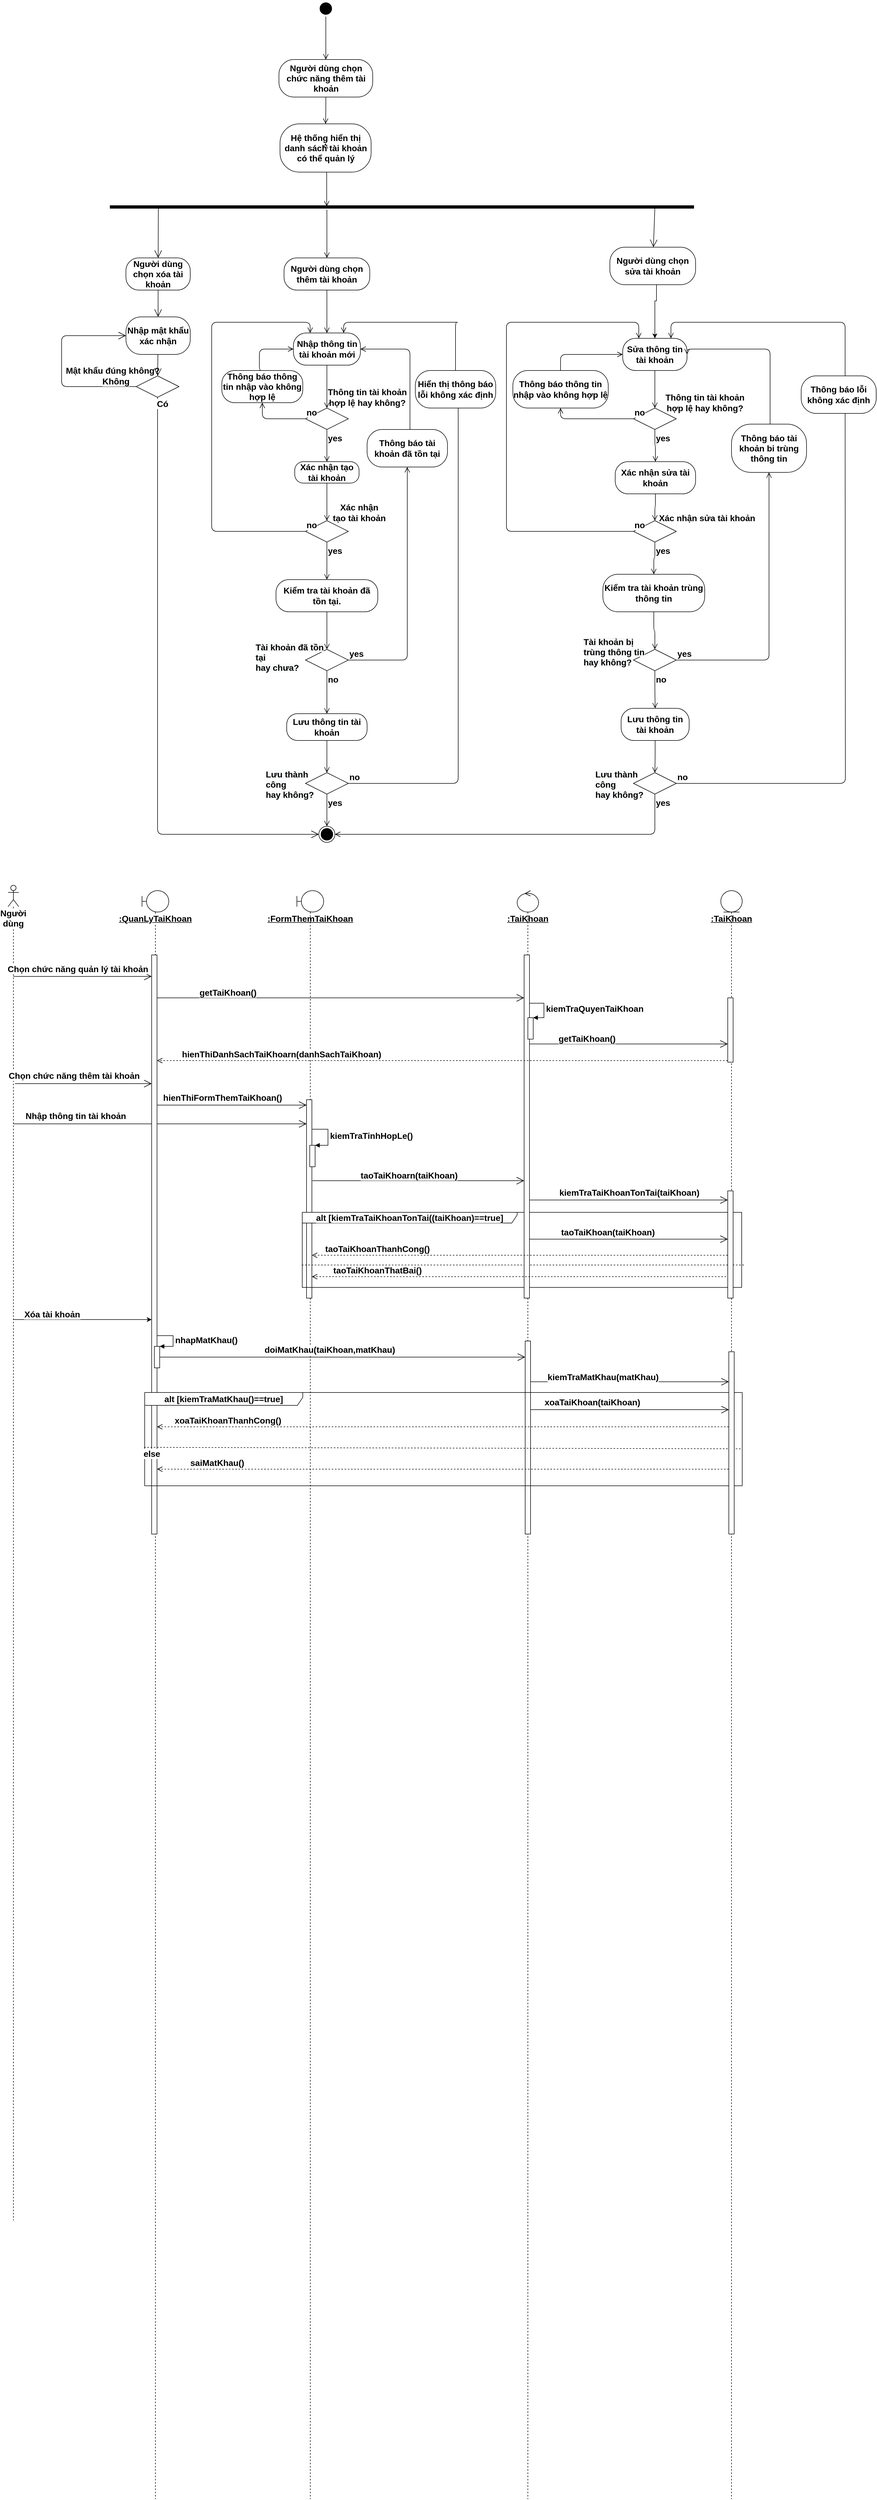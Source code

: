 <mxfile version="13.9.9" type="device"><diagram id="-hHKwc8TE8wEk4itMou8" name="Page-1"><mxGraphModel dx="1939" dy="1836" grid="1" gridSize="10" guides="1" tooltips="1" connect="1" arrows="1" fold="1" page="1" pageScale="1" pageWidth="850" pageHeight="1100" math="0" shadow="0"><root><mxCell id="0"/><mxCell id="1" parent="0"/><mxCell id="u_T7zBw5QUFRuD9IZm7b-1" value="" style="ellipse;html=1;shape=startState;fillColor=#000000;fontStyle=1;fontSize=16;" parent="1" vertex="1"><mxGeometry x="388" y="-300" width="30" height="30" as="geometry"/></mxCell><mxCell id="u_T7zBw5QUFRuD9IZm7b-2" value="" style="edgeStyle=orthogonalEdgeStyle;html=1;verticalAlign=bottom;endArrow=open;endSize=8;fontStyle=1;fontSize=16;" parent="1" source="u_T7zBw5QUFRuD9IZm7b-1" target="5rHqjwmyy4KX3sY3IAd5-3" edge="1"><mxGeometry relative="1" as="geometry"><mxPoint x="410" y="-30" as="targetPoint"/></mxGeometry></mxCell><mxCell id="u_T7zBw5QUFRuD9IZm7b-3" value="Người dùng chọn thêm tài khoản" style="rounded=1;whiteSpace=wrap;html=1;arcSize=40;fontColor=#000000;fillColor=#FFFFFF;fontStyle=1;fontSize=16;" parent="1" vertex="1"><mxGeometry x="325" y="180" width="160" height="60" as="geometry"/></mxCell><mxCell id="u_T7zBw5QUFRuD9IZm7b-4" value="" style="edgeStyle=orthogonalEdgeStyle;html=1;verticalAlign=bottom;endArrow=open;endSize=8;fontStyle=1;fontSize=16;" parent="1" source="u_T7zBw5QUFRuD9IZm7b-3" target="u_T7zBw5QUFRuD9IZm7b-7" edge="1"><mxGeometry relative="1" as="geometry"><mxPoint x="405" y="210" as="targetPoint"/></mxGeometry></mxCell><mxCell id="u_T7zBw5QUFRuD9IZm7b-7" value="Nhập thông tin tài khoản mới" style="rounded=1;whiteSpace=wrap;html=1;arcSize=40;fontColor=#000000;fillColor=#FFFFFF;fontStyle=1;fontSize=16;" parent="1" vertex="1"><mxGeometry x="342.5" y="320" width="125" height="60" as="geometry"/></mxCell><mxCell id="u_T7zBw5QUFRuD9IZm7b-8" value="" style="edgeStyle=orthogonalEdgeStyle;html=1;verticalAlign=bottom;endArrow=open;endSize=8;entryX=0.5;entryY=0;entryDx=0;entryDy=0;fontStyle=1;fontSize=16;" parent="1" source="u_T7zBw5QUFRuD9IZm7b-7" target="u_T7zBw5QUFRuD9IZm7b-9" edge="1"><mxGeometry relative="1" as="geometry"><mxPoint x="405" y="440" as="targetPoint"/></mxGeometry></mxCell><mxCell id="u_T7zBw5QUFRuD9IZm7b-9" value="" style="rhombus;whiteSpace=wrap;html=1;fillColor=#FFFFFF;fontStyle=1;fontSize=16;" parent="1" vertex="1"><mxGeometry x="365" y="460" width="80" height="40" as="geometry"/></mxCell><mxCell id="u_T7zBw5QUFRuD9IZm7b-10" value="no" style="edgeStyle=orthogonalEdgeStyle;html=1;align=left;verticalAlign=bottom;endArrow=open;endSize=8;entryX=0.5;entryY=1;entryDx=0;entryDy=0;fontStyle=1;fontSize=16;" parent="1" source="u_T7zBw5QUFRuD9IZm7b-9" target="u_T7zBw5QUFRuD9IZm7b-13" edge="1"><mxGeometry x="-1" relative="1" as="geometry"><mxPoint x="200" y="460" as="targetPoint"/><mxPoint x="340" y="480" as="sourcePoint"/></mxGeometry></mxCell><mxCell id="u_T7zBw5QUFRuD9IZm7b-11" value="yes" style="edgeStyle=orthogonalEdgeStyle;html=1;align=left;verticalAlign=top;endArrow=open;endSize=8;fontStyle=1;fontSize=16;" parent="1" source="u_T7zBw5QUFRuD9IZm7b-9" target="u_T7zBw5QUFRuD9IZm7b-35" edge="1"><mxGeometry x="-1" relative="1" as="geometry"><mxPoint x="405" y="580" as="targetPoint"/></mxGeometry></mxCell><mxCell id="u_T7zBw5QUFRuD9IZm7b-13" value="Thông báo thông tin nhập vào không hợp lệ" style="rounded=1;whiteSpace=wrap;html=1;arcSize=40;fontColor=#000000;fillColor=#FFFFFF;fontStyle=1;fontSize=16;" parent="1" vertex="1"><mxGeometry x="209" y="390" width="151" height="60" as="geometry"/></mxCell><mxCell id="u_T7zBw5QUFRuD9IZm7b-14" value="" style="edgeStyle=orthogonalEdgeStyle;html=1;verticalAlign=bottom;endArrow=open;endSize=8;entryX=0;entryY=0.5;entryDx=0;entryDy=0;exitX=0.5;exitY=0;exitDx=0;exitDy=0;fontStyle=1;fontSize=16;" parent="1" source="u_T7zBw5QUFRuD9IZm7b-13" target="u_T7zBw5QUFRuD9IZm7b-7" edge="1"><mxGeometry relative="1" as="geometry"><mxPoint x="180" y="430" as="targetPoint"/><Array as="points"><mxPoint x="279" y="350"/></Array></mxGeometry></mxCell><mxCell id="u_T7zBw5QUFRuD9IZm7b-18" value="Kiểm tra tài khoản đã tồn tại." style="rounded=1;whiteSpace=wrap;html=1;arcSize=40;fontColor=#000000;fillColor=#FFFFFF;fontStyle=1;fontSize=16;" parent="1" vertex="1"><mxGeometry x="310" y="780" width="190" height="60" as="geometry"/></mxCell><mxCell id="u_T7zBw5QUFRuD9IZm7b-19" value="" style="edgeStyle=orthogonalEdgeStyle;html=1;verticalAlign=bottom;endArrow=open;endSize=8;fontStyle=1;fontSize=16;" parent="1" source="u_T7zBw5QUFRuD9IZm7b-18" target="u_T7zBw5QUFRuD9IZm7b-20" edge="1"><mxGeometry relative="1" as="geometry"><mxPoint x="405" y="930" as="targetPoint"/></mxGeometry></mxCell><mxCell id="u_T7zBw5QUFRuD9IZm7b-20" value="" style="rhombus;whiteSpace=wrap;html=1;fillColor=#FFFFFF;fontStyle=1;fontSize=16;" parent="1" vertex="1"><mxGeometry x="365" y="910" width="80" height="40" as="geometry"/></mxCell><mxCell id="u_T7zBw5QUFRuD9IZm7b-21" value="yes" style="edgeStyle=orthogonalEdgeStyle;html=1;align=left;verticalAlign=bottom;endArrow=open;endSize=8;fontStyle=1;fontSize=16;" parent="1" source="u_T7zBw5QUFRuD9IZm7b-20" target="u_T7zBw5QUFRuD9IZm7b-24" edge="1"><mxGeometry x="-1" relative="1" as="geometry"><mxPoint x="640" y="480" as="targetPoint"/></mxGeometry></mxCell><mxCell id="u_T7zBw5QUFRuD9IZm7b-22" value="no" style="edgeStyle=orthogonalEdgeStyle;html=1;align=left;verticalAlign=top;endArrow=open;endSize=8;fontStyle=1;fontSize=16;" parent="1" source="u_T7zBw5QUFRuD9IZm7b-20" target="u_T7zBw5QUFRuD9IZm7b-26" edge="1"><mxGeometry x="-1" relative="1" as="geometry"><mxPoint x="405" y="1070" as="targetPoint"/></mxGeometry></mxCell><mxCell id="u_T7zBw5QUFRuD9IZm7b-24" value="Thông báo tài khoản đã tồn tại" style="rounded=1;whiteSpace=wrap;html=1;arcSize=40;fontColor=#000000;fillColor=#FFFFFF;fontStyle=1;fontSize=16;" parent="1" vertex="1"><mxGeometry x="480" y="500" width="150" height="70" as="geometry"/></mxCell><mxCell id="u_T7zBw5QUFRuD9IZm7b-25" value="" style="edgeStyle=orthogonalEdgeStyle;html=1;verticalAlign=bottom;endArrow=open;endSize=8;entryX=1;entryY=0.5;entryDx=0;entryDy=0;fontStyle=1;fontSize=16;" parent="1" source="u_T7zBw5QUFRuD9IZm7b-24" target="u_T7zBw5QUFRuD9IZm7b-7" edge="1"><mxGeometry relative="1" as="geometry"><mxPoint x="660" y="470" as="targetPoint"/><Array as="points"><mxPoint x="560" y="350"/></Array></mxGeometry></mxCell><mxCell id="u_T7zBw5QUFRuD9IZm7b-26" value="Lưu thông tin tài khoản" style="rounded=1;whiteSpace=wrap;html=1;arcSize=40;fontColor=#000000;fillColor=#FFFFFF;fontStyle=1;fontSize=16;" parent="1" vertex="1"><mxGeometry x="330" y="1030" width="150" height="50" as="geometry"/></mxCell><mxCell id="u_T7zBw5QUFRuD9IZm7b-27" value="" style="edgeStyle=orthogonalEdgeStyle;html=1;verticalAlign=bottom;endArrow=open;endSize=8;entryX=0.5;entryY=0;entryDx=0;entryDy=0;fontStyle=1;fontSize=16;" parent="1" source="u_T7zBw5QUFRuD9IZm7b-26" target="u_T7zBw5QUFRuD9IZm7b-28" edge="1"><mxGeometry relative="1" as="geometry"><mxPoint x="405" y="1120" as="targetPoint"/></mxGeometry></mxCell><mxCell id="u_T7zBw5QUFRuD9IZm7b-28" value="" style="rhombus;whiteSpace=wrap;html=1;fillColor=#FFFFFF;fontStyle=1;fontSize=16;" parent="1" vertex="1"><mxGeometry x="365" y="1140" width="80" height="40" as="geometry"/></mxCell><mxCell id="u_T7zBw5QUFRuD9IZm7b-29" value="no" style="edgeStyle=orthogonalEdgeStyle;html=1;align=left;verticalAlign=bottom;endArrow=open;endSize=8;entryX=0.5;entryY=1;entryDx=0;entryDy=0;fontStyle=1;fontSize=16;" parent="1" source="u_T7zBw5QUFRuD9IZm7b-28" target="u_T7zBw5QUFRuD9IZm7b-32" edge="1"><mxGeometry x="-1" relative="1" as="geometry"><mxPoint x="720" y="460" as="targetPoint"/><Array as="points"><mxPoint x="650" y="1160"/><mxPoint x="650" y="440"/></Array></mxGeometry></mxCell><mxCell id="u_T7zBw5QUFRuD9IZm7b-30" value="yes" style="edgeStyle=orthogonalEdgeStyle;html=1;align=left;verticalAlign=top;endArrow=open;endSize=8;fontStyle=1;fontSize=16;" parent="1" source="u_T7zBw5QUFRuD9IZm7b-28" target="u_T7zBw5QUFRuD9IZm7b-34" edge="1"><mxGeometry x="-1" relative="1" as="geometry"><mxPoint x="405" y="1250" as="targetPoint"/></mxGeometry></mxCell><mxCell id="u_T7zBw5QUFRuD9IZm7b-32" value="Hiển thị thông báo lỗi không xác định" style="rounded=1;whiteSpace=wrap;html=1;arcSize=40;fontColor=#000000;fillColor=#FFFFFF;fontStyle=1;fontSize=16;" parent="1" vertex="1"><mxGeometry x="570" y="390" width="150" height="70" as="geometry"/></mxCell><mxCell id="u_T7zBw5QUFRuD9IZm7b-33" value="" style="edgeStyle=orthogonalEdgeStyle;html=1;verticalAlign=bottom;endArrow=open;endSize=8;entryX=0.75;entryY=0;entryDx=0;entryDy=0;exitX=0.5;exitY=0;exitDx=0;exitDy=0;fontStyle=1;fontSize=16;" parent="1" source="u_T7zBw5QUFRuD9IZm7b-32" target="u_T7zBw5QUFRuD9IZm7b-7" edge="1"><mxGeometry relative="1" as="geometry"><mxPoint x="740" y="190" as="targetPoint"/><Array as="points"><mxPoint x="650" y="300"/><mxPoint x="435" y="300"/></Array></mxGeometry></mxCell><mxCell id="u_T7zBw5QUFRuD9IZm7b-34" value="" style="ellipse;html=1;shape=endState;fillColor=#000000;fontStyle=1;fontSize=16;" parent="1" vertex="1"><mxGeometry x="390" y="1240" width="30" height="30" as="geometry"/></mxCell><mxCell id="u_T7zBw5QUFRuD9IZm7b-35" value="Xác nhận tạo tài khoản" style="rounded=1;whiteSpace=wrap;html=1;arcSize=40;fontColor=#000000;fillColor=#FFFFFF;fontStyle=1;fontSize=16;" parent="1" vertex="1"><mxGeometry x="345" y="560" width="120" height="40" as="geometry"/></mxCell><mxCell id="u_T7zBw5QUFRuD9IZm7b-36" value="" style="edgeStyle=orthogonalEdgeStyle;html=1;verticalAlign=bottom;endArrow=open;endSize=8;entryX=0.5;entryY=0;entryDx=0;entryDy=0;fontStyle=1;fontSize=16;" parent="1" source="u_T7zBw5QUFRuD9IZm7b-35" target="u_T7zBw5QUFRuD9IZm7b-37" edge="1"><mxGeometry relative="1" as="geometry"><mxPoint x="405" y="640" as="targetPoint"/></mxGeometry></mxCell><mxCell id="u_T7zBw5QUFRuD9IZm7b-37" value="" style="rhombus;whiteSpace=wrap;html=1;fillColor=#FFFFFF;fontStyle=1;fontSize=16;" parent="1" vertex="1"><mxGeometry x="365" y="670" width="80" height="40" as="geometry"/></mxCell><mxCell id="u_T7zBw5QUFRuD9IZm7b-38" value="no" style="edgeStyle=orthogonalEdgeStyle;html=1;align=left;verticalAlign=bottom;endArrow=open;endSize=8;entryX=0.25;entryY=0;entryDx=0;entryDy=0;fontStyle=1;fontSize=16;" parent="1" source="u_T7zBw5QUFRuD9IZm7b-37" target="u_T7zBw5QUFRuD9IZm7b-7" edge="1"><mxGeometry x="-1" relative="1" as="geometry"><mxPoint x="130" y="300" as="targetPoint"/><Array as="points"><mxPoint x="190" y="690"/><mxPoint x="190" y="300"/><mxPoint x="374" y="300"/></Array></mxGeometry></mxCell><mxCell id="u_T7zBw5QUFRuD9IZm7b-39" value="yes" style="edgeStyle=orthogonalEdgeStyle;html=1;align=left;verticalAlign=top;endArrow=open;endSize=8;entryX=0.5;entryY=0;entryDx=0;entryDy=0;fontStyle=1;fontSize=16;" parent="1" source="u_T7zBw5QUFRuD9IZm7b-37" target="u_T7zBw5QUFRuD9IZm7b-18" edge="1"><mxGeometry x="-1" relative="1" as="geometry"><mxPoint x="385" y="770" as="targetPoint"/></mxGeometry></mxCell><mxCell id="bdNDSrImDq5o_G4RIrDo-1" value="Người dùng" style="shape=umlLifeline;participant=umlActor;perimeter=lifelinePerimeter;whiteSpace=wrap;html=1;container=1;collapsible=0;recursiveResize=0;verticalAlign=top;spacingTop=36;outlineConnect=0;labelBackgroundColor=#ffffff;size=40;fontStyle=1;fontSize=16;" parent="1" vertex="1"><mxGeometry x="-190" y="1350" width="20" height="2490" as="geometry"/></mxCell><mxCell id="bdNDSrImDq5o_G4RIrDo-2" value="&lt;span style=&quot;font-size: 16px;&quot;&gt;:FormThemTaiKhoan&lt;/span&gt;" style="shape=umlLifeline;participant=umlBoundary;perimeter=lifelinePerimeter;whiteSpace=wrap;html=1;container=1;collapsible=0;recursiveResize=0;verticalAlign=top;spacingTop=36;outlineConnect=0;fontStyle=5;fontSize=16;" parent="1" vertex="1"><mxGeometry x="349" y="1360" width="50" height="3000" as="geometry"/></mxCell><mxCell id="bdNDSrImDq5o_G4RIrDo-7" value="" style="html=1;points=[];perimeter=orthogonalPerimeter;labelBackgroundColor=#ffffff;fontStyle=1;fontSize=16;" parent="bdNDSrImDq5o_G4RIrDo-2" vertex="1"><mxGeometry x="18" y="390" width="10" height="370" as="geometry"/></mxCell><mxCell id="bdNDSrImDq5o_G4RIrDo-16" value="" style="html=1;points=[];perimeter=orthogonalPerimeter;labelBackgroundColor=#ffffff;fontStyle=1;fontSize=16;" parent="bdNDSrImDq5o_G4RIrDo-2" vertex="1"><mxGeometry x="24" y="475" width="10" height="40" as="geometry"/></mxCell><mxCell id="bdNDSrImDq5o_G4RIrDo-17" value="kiemTraTinhHopLe()" style="edgeStyle=orthogonalEdgeStyle;html=1;align=left;spacingLeft=2;endArrow=block;rounded=0;entryX=1;entryY=0;fontStyle=1;fontSize=16;" parent="bdNDSrImDq5o_G4RIrDo-2" source="bdNDSrImDq5o_G4RIrDo-7" target="bdNDSrImDq5o_G4RIrDo-16" edge="1"><mxGeometry relative="1" as="geometry"><mxPoint x="27" y="545" as="sourcePoint"/><Array as="points"><mxPoint x="58" y="445"/><mxPoint x="58" y="475"/></Array></mxGeometry></mxCell><mxCell id="5rHqjwmyy4KX3sY3IAd5-74" value="alt [kiemTraTaiKhoanTonTai((taiKhoan)==true]" style="shape=umlFrame;whiteSpace=wrap;html=1;labelBackgroundColor=#ffffff;strokeColor=#000000;fillColor=#FFFFFF;width=401;height=20;fontStyle=1;fontSize=16;" parent="bdNDSrImDq5o_G4RIrDo-2" vertex="1"><mxGeometry x="10" y="600" width="820" height="140" as="geometry"/></mxCell><mxCell id="5rHqjwmyy4KX3sY3IAd5-75" value="" style="endArrow=none;dashed=1;html=1;strokeColor=#000000;exitX=-0.001;exitY=0.702;exitDx=0;exitDy=0;exitPerimeter=0;entryX=1.007;entryY=0.702;entryDx=0;entryDy=0;entryPerimeter=0;fontStyle=1;fontSize=16;" parent="bdNDSrImDq5o_G4RIrDo-2" source="5rHqjwmyy4KX3sY3IAd5-74" target="5rHqjwmyy4KX3sY3IAd5-74" edge="1"><mxGeometry width="50" height="50" relative="1" as="geometry"><mxPoint x="160" y="840" as="sourcePoint"/><mxPoint x="210" y="790" as="targetPoint"/></mxGeometry></mxCell><mxCell id="bdNDSrImDq5o_G4RIrDo-3" value="&lt;u style=&quot;font-size: 16px;&quot;&gt;:TaiKhoan&lt;/u&gt;" style="shape=umlLifeline;participant=umlControl;perimeter=lifelinePerimeter;whiteSpace=wrap;html=1;container=1;collapsible=0;recursiveResize=0;verticalAlign=top;spacingTop=36;outlineConnect=0;fontStyle=1;fontSize=16;" parent="1" vertex="1"><mxGeometry x="760" y="1360" width="40" height="3000" as="geometry"/></mxCell><mxCell id="bdNDSrImDq5o_G4RIrDo-8" value="" style="html=1;points=[];perimeter=orthogonalPerimeter;labelBackgroundColor=#ffffff;fontStyle=1;fontSize=16;" parent="bdNDSrImDq5o_G4RIrDo-3" vertex="1"><mxGeometry x="13" y="120" width="10" height="640" as="geometry"/></mxCell><mxCell id="5rHqjwmyy4KX3sY3IAd5-86" value="" style="html=1;points=[];perimeter=orthogonalPerimeter;labelBackgroundColor=#ffffff;strokeColor=#000000;fillColor=#FFFFFF;fontStyle=1;fontSize=16;" parent="bdNDSrImDq5o_G4RIrDo-3" vertex="1"><mxGeometry x="15" y="840" width="10" height="360" as="geometry"/></mxCell><mxCell id="bdNDSrImDq5o_G4RIrDo-4" value="&lt;u style=&quot;font-size: 16px;&quot;&gt;:TaiKhoan&lt;/u&gt;" style="shape=umlLifeline;participant=umlEntity;perimeter=lifelinePerimeter;whiteSpace=wrap;html=1;container=1;collapsible=0;recursiveResize=0;verticalAlign=top;spacingTop=36;outlineConnect=0;fontStyle=1;fontSize=16;" parent="1" vertex="1"><mxGeometry x="1140" y="1360" width="40" height="3000" as="geometry"/></mxCell><mxCell id="bdNDSrImDq5o_G4RIrDo-9" value="" style="html=1;points=[];perimeter=orthogonalPerimeter;labelBackgroundColor=#ffffff;fontStyle=1;fontSize=16;" parent="bdNDSrImDq5o_G4RIrDo-4" vertex="1"><mxGeometry x="13" y="560" width="10" height="200" as="geometry"/></mxCell><mxCell id="5rHqjwmyy4KX3sY3IAd5-62" value="" style="html=1;points=[];perimeter=orthogonalPerimeter;labelBackgroundColor=#ffffff;strokeColor=#000000;fillColor=#FFFFFF;fontStyle=1;fontSize=16;" parent="bdNDSrImDq5o_G4RIrDo-4" vertex="1"><mxGeometry x="13" y="200" width="10" height="120" as="geometry"/></mxCell><mxCell id="bdNDSrImDq5o_G4RIrDo-5" value="" style="endArrow=open;endFill=1;endSize=12;html=1;fontStyle=1;fontSize=16;" parent="1" edge="1"><mxGeometry width="160" relative="1" as="geometry"><mxPoint x="-177" y="1720" as="sourcePoint"/><mxPoint x="78" y="1720" as="targetPoint"/><Array as="points"/></mxGeometry></mxCell><mxCell id="bdNDSrImDq5o_G4RIrDo-10" value="Chọn chức năng thêm tài khoản" style="edgeLabel;html=1;align=center;verticalAlign=middle;resizable=0;points=[];fontStyle=1;fontSize=16;" parent="bdNDSrImDq5o_G4RIrDo-5" vertex="1" connectable="0"><mxGeometry x="-0.157" y="-2" relative="1" as="geometry"><mxPoint x="2" y="-17" as="offset"/></mxGeometry></mxCell><mxCell id="bdNDSrImDq5o_G4RIrDo-14" value="" style="endArrow=open;endFill=1;endSize=12;html=1;fontStyle=1;fontSize=16;" parent="1" target="bdNDSrImDq5o_G4RIrDo-7" edge="1"><mxGeometry width="160" relative="1" as="geometry"><mxPoint x="-180" y="1795" as="sourcePoint"/><mxPoint x="278" y="1865" as="targetPoint"/><Array as="points"><mxPoint x="228" y="1795"/></Array></mxGeometry></mxCell><mxCell id="bdNDSrImDq5o_G4RIrDo-15" value="Nhập thông tin tài khoản" style="edgeLabel;html=1;align=center;verticalAlign=middle;resizable=0;points=[];fontStyle=1;fontSize=16;" parent="bdNDSrImDq5o_G4RIrDo-14" vertex="1" connectable="0"><mxGeometry x="-0.206" y="-1" relative="1" as="geometry"><mxPoint x="-101" y="-16" as="offset"/></mxGeometry></mxCell><mxCell id="bdNDSrImDq5o_G4RIrDo-20" value="" style="endArrow=open;endFill=1;endSize=12;html=1;fontStyle=1;fontSize=16;" parent="1" edge="1"><mxGeometry width="160" relative="1" as="geometry"><mxPoint x="378" y="1901" as="sourcePoint"/><mxPoint x="773" y="1901" as="targetPoint"/><Array as="points"><mxPoint x="568" y="1901"/></Array></mxGeometry></mxCell><mxCell id="bdNDSrImDq5o_G4RIrDo-21" value="taoTaiKhoarn(taiKhoan)" style="edgeLabel;html=1;align=center;verticalAlign=middle;resizable=0;points=[];fontStyle=1;fontSize=16;" parent="bdNDSrImDq5o_G4RIrDo-20" vertex="1" connectable="0"><mxGeometry x="-0.281" y="-2" relative="1" as="geometry"><mxPoint x="38" y="-12" as="offset"/></mxGeometry></mxCell><mxCell id="bdNDSrImDq5o_G4RIrDo-22" value="" style="endArrow=open;endFill=1;endSize=12;html=1;fontStyle=1;fontSize=16;" parent="1" edge="1"><mxGeometry width="160" relative="1" as="geometry"><mxPoint x="783" y="1937" as="sourcePoint"/><mxPoint x="1153" y="1937" as="targetPoint"/><Array as="points"><mxPoint x="958" y="1937"/></Array></mxGeometry></mxCell><mxCell id="bdNDSrImDq5o_G4RIrDo-23" value="kiemTraTaiKhoanTonTai(taiKhoan)" style="edgeLabel;html=1;align=center;verticalAlign=middle;resizable=0;points=[];fontStyle=1;fontSize=16;" parent="bdNDSrImDq5o_G4RIrDo-22" vertex="1" connectable="0"><mxGeometry x="-0.407" y="-1" relative="1" as="geometry"><mxPoint x="76" y="-14.96" as="offset"/></mxGeometry></mxCell><mxCell id="nyzFrp30SZgXQbe49sfa-3" value="Thông tin tài khoản&lt;br style=&quot;font-size: 16px;&quot;&gt;hợp lệ hay không?" style="text;html=1;align=center;verticalAlign=middle;resizable=0;points=[];autosize=1;fontStyle=1;fontSize=16;" parent="1" vertex="1"><mxGeometry x="400" y="420" width="160" height="40" as="geometry"/></mxCell><mxCell id="nyzFrp30SZgXQbe49sfa-4" value="Xác nhận&lt;br style=&quot;font-size: 16px;&quot;&gt;tạo tài khoản" style="text;html=1;align=center;verticalAlign=middle;resizable=0;points=[];autosize=1;fontStyle=1;fontSize=16;" parent="1" vertex="1"><mxGeometry x="410" y="635" width="110" height="40" as="geometry"/></mxCell><mxCell id="nyzFrp30SZgXQbe49sfa-5" value="&lt;span style=&quot;color: rgb(0, 0, 0); font-family: helvetica; font-size: 16px; font-style: normal; letter-spacing: normal; text-align: center; text-indent: 0px; text-transform: none; word-spacing: 0px; background-color: rgb(248, 249, 250); display: inline; float: none;&quot;&gt;Tài khoản đã tồn tại&lt;/span&gt;&lt;br style=&quot;color: rgb(0, 0, 0); font-family: helvetica; font-size: 16px; font-style: normal; letter-spacing: normal; text-align: center; text-indent: 0px; text-transform: none; word-spacing: 0px; background-color: rgb(248, 249, 250);&quot;&gt;&lt;span style=&quot;color: rgb(0, 0, 0); font-family: helvetica; font-size: 16px; font-style: normal; letter-spacing: normal; text-align: center; text-indent: 0px; text-transform: none; word-spacing: 0px; background-color: rgb(248, 249, 250); display: inline; float: none;&quot;&gt;hay chưa?&lt;/span&gt;" style="text;whiteSpace=wrap;html=1;fontStyle=1;fontSize=16;" parent="1" vertex="1"><mxGeometry x="270" y="890" width="130" height="40" as="geometry"/></mxCell><mxCell id="nyzFrp30SZgXQbe49sfa-6" value="&lt;span style=&quot;color: rgb(0, 0, 0); font-family: helvetica; font-size: 16px; font-style: normal; letter-spacing: normal; text-align: center; text-indent: 0px; text-transform: none; word-spacing: 0px; background-color: rgb(248, 249, 250); display: inline; float: none;&quot;&gt;Lưu thành công&lt;/span&gt;&lt;br style=&quot;color: rgb(0, 0, 0); font-family: helvetica; font-size: 16px; font-style: normal; letter-spacing: normal; text-align: center; text-indent: 0px; text-transform: none; word-spacing: 0px; background-color: rgb(248, 249, 250);&quot;&gt;&lt;span style=&quot;color: rgb(0, 0, 0); font-family: helvetica; font-size: 16px; font-style: normal; letter-spacing: normal; text-align: center; text-indent: 0px; text-transform: none; word-spacing: 0px; background-color: rgb(248, 249, 250); display: inline; float: none;&quot;&gt;hay không?&lt;/span&gt;" style="text;whiteSpace=wrap;html=1;fontStyle=1;fontSize=16;" parent="1" vertex="1"><mxGeometry x="289" y="1127" width="110" height="40" as="geometry"/></mxCell><mxCell id="5rHqjwmyy4KX3sY3IAd5-1" value="" style="shape=line;html=1;strokeWidth=6;fontStyle=1;fontSize=16;" parent="1" vertex="1"><mxGeometry y="80" width="1090" height="10" as="geometry"/></mxCell><mxCell id="5rHqjwmyy4KX3sY3IAd5-2" value="" style="edgeStyle=orthogonalEdgeStyle;html=1;verticalAlign=bottom;endArrow=open;endSize=8;fontStyle=1;fontSize=16;" parent="1" source="5rHqjwmyy4KX3sY3IAd5-1" target="u_T7zBw5QUFRuD9IZm7b-3" edge="1"><mxGeometry relative="1" as="geometry"><mxPoint x="405" y="160" as="targetPoint"/><Array as="points"><mxPoint x="405" y="130"/><mxPoint x="405" y="130"/></Array></mxGeometry></mxCell><mxCell id="5rHqjwmyy4KX3sY3IAd5-3" value="Người dùng chọn chức năng thêm tài khoản" style="rounded=1;whiteSpace=wrap;html=1;arcSize=40;fontColor=#000000;fillColor=#FFFFFF;fontStyle=1;fontSize=16;" parent="1" vertex="1"><mxGeometry x="315.5" y="-190" width="175" height="70" as="geometry"/></mxCell><mxCell id="5rHqjwmyy4KX3sY3IAd5-4" value="" style="edgeStyle=orthogonalEdgeStyle;html=1;verticalAlign=bottom;endArrow=open;endSize=8;entryX=0.5;entryY=0;entryDx=0;entryDy=0;fontStyle=1;fontSize=16;" parent="1" source="5rHqjwmyy4KX3sY3IAd5-3" target="5rHqjwmyy4KX3sY3IAd5-5" edge="1"><mxGeometry relative="1" as="geometry"><mxPoint x="550" y="-50" as="targetPoint"/></mxGeometry></mxCell><mxCell id="5rHqjwmyy4KX3sY3IAd5-6" value="" style="edgeStyle=orthogonalEdgeStyle;html=1;verticalAlign=bottom;endArrow=open;endSize=8;exitX=0.5;exitY=1;exitDx=0;exitDy=0;entryX=0.499;entryY=0.4;entryDx=0;entryDy=0;entryPerimeter=0;fontStyle=1;fontSize=16;" parent="1" edge="1" source="5rHqjwmyy4KX3sY3IAd5-5"><mxGeometry relative="1" as="geometry"><mxPoint x="404.63" y="84" as="targetPoint"/><mxPoint x="406" y="-30" as="sourcePoint"/><Array as="points"><mxPoint x="405" y="-30"/></Array></mxGeometry></mxCell><mxCell id="5rHqjwmyy4KX3sY3IAd5-40" style="edgeStyle=orthogonalEdgeStyle;rounded=0;orthogonalLoop=1;jettySize=auto;html=1;strokeColor=#000000;fontStyle=1;fontSize=16;" parent="1" source="5rHqjwmyy4KX3sY3IAd5-7" target="5rHqjwmyy4KX3sY3IAd5-9" edge="1"><mxGeometry relative="1" as="geometry"><Array as="points"><mxPoint x="1020" y="260"/></Array></mxGeometry></mxCell><mxCell id="5rHqjwmyy4KX3sY3IAd5-7" value="Người dùng chọn sửa tài khoản" style="rounded=1;whiteSpace=wrap;html=1;arcSize=40;fontColor=#000000;fillColor=#FFFFFF;fontStyle=1;fontSize=16;" parent="1" vertex="1"><mxGeometry x="933" y="160" width="160" height="70" as="geometry"/></mxCell><mxCell id="5rHqjwmyy4KX3sY3IAd5-8" value="" style="endArrow=open;endFill=1;endSize=12;html=1;strokeColor=#000000;exitX=0.933;exitY=0.7;exitDx=0;exitDy=0;exitPerimeter=0;fontStyle=1;fontSize=16;" parent="1" target="5rHqjwmyy4KX3sY3IAd5-7" edge="1" source="5rHqjwmyy4KX3sY3IAd5-1"><mxGeometry width="160" relative="1" as="geometry"><mxPoint x="1084" y="89" as="sourcePoint"/><mxPoint x="1280" y="340" as="targetPoint"/></mxGeometry></mxCell><mxCell id="5rHqjwmyy4KX3sY3IAd5-9" value="Sửa thông tin tài khoản" style="rounded=1;whiteSpace=wrap;html=1;arcSize=40;fontColor=#000000;fillColor=#FFFFFF;fontSize=16;fontStyle=1" parent="1" vertex="1"><mxGeometry x="957" y="330" width="120" height="60" as="geometry"/></mxCell><mxCell id="5rHqjwmyy4KX3sY3IAd5-10" value="" style="edgeStyle=orthogonalEdgeStyle;html=1;verticalAlign=bottom;endArrow=open;endSize=8;entryX=0.5;entryY=0;entryDx=0;entryDy=0;fontSize=16;fontStyle=1" parent="1" source="5rHqjwmyy4KX3sY3IAd5-9" target="5rHqjwmyy4KX3sY3IAd5-11" edge="1"><mxGeometry relative="1" as="geometry"><mxPoint x="1017" y="440" as="targetPoint"/></mxGeometry></mxCell><mxCell id="5rHqjwmyy4KX3sY3IAd5-11" value="" style="rhombus;whiteSpace=wrap;html=1;fillColor=#FFFFFF;fontSize=16;fontStyle=1" parent="1" vertex="1"><mxGeometry x="977" y="460" width="80" height="40" as="geometry"/></mxCell><mxCell id="5rHqjwmyy4KX3sY3IAd5-12" value="no" style="edgeStyle=orthogonalEdgeStyle;html=1;align=left;verticalAlign=bottom;endArrow=open;endSize=8;entryX=0.5;entryY=1;entryDx=0;entryDy=0;fontSize=16;fontStyle=1" parent="1" source="5rHqjwmyy4KX3sY3IAd5-11" target="5rHqjwmyy4KX3sY3IAd5-14" edge="1"><mxGeometry x="-1" relative="1" as="geometry"><mxPoint x="812" y="460" as="targetPoint"/><mxPoint x="952" y="480" as="sourcePoint"/></mxGeometry></mxCell><mxCell id="5rHqjwmyy4KX3sY3IAd5-13" value="yes" style="edgeStyle=orthogonalEdgeStyle;html=1;align=left;verticalAlign=top;endArrow=open;endSize=8;fontSize=16;fontStyle=1" parent="1" source="5rHqjwmyy4KX3sY3IAd5-11" target="5rHqjwmyy4KX3sY3IAd5-30" edge="1"><mxGeometry x="-1" relative="1" as="geometry"><mxPoint x="1017" y="580" as="targetPoint"/></mxGeometry></mxCell><mxCell id="5rHqjwmyy4KX3sY3IAd5-14" value="Thông báo thông tin nhập vào không hợp lệ" style="rounded=1;whiteSpace=wrap;html=1;arcSize=40;fontColor=#000000;fillColor=#FFFFFF;fontSize=16;fontStyle=1" parent="1" vertex="1"><mxGeometry x="752" y="390" width="178" height="70" as="geometry"/></mxCell><mxCell id="5rHqjwmyy4KX3sY3IAd5-15" value="" style="edgeStyle=orthogonalEdgeStyle;html=1;verticalAlign=bottom;endArrow=open;endSize=8;entryX=0;entryY=0.5;entryDx=0;entryDy=0;exitX=0.5;exitY=0;exitDx=0;exitDy=0;fontSize=16;fontStyle=1" parent="1" source="5rHqjwmyy4KX3sY3IAd5-14" target="5rHqjwmyy4KX3sY3IAd5-9" edge="1"><mxGeometry relative="1" as="geometry"><mxPoint x="792" y="430" as="targetPoint"/><Array as="points"><mxPoint x="841" y="360"/></Array></mxGeometry></mxCell><mxCell id="5rHqjwmyy4KX3sY3IAd5-16" value="Kiểm tra tài khoản trùng thông tin" style="rounded=1;whiteSpace=wrap;html=1;arcSize=40;fontColor=#000000;fillColor=#FFFFFF;fontSize=16;fontStyle=1" parent="1" vertex="1"><mxGeometry x="920" y="770" width="190" height="70" as="geometry"/></mxCell><mxCell id="5rHqjwmyy4KX3sY3IAd5-17" value="" style="edgeStyle=orthogonalEdgeStyle;html=1;verticalAlign=bottom;endArrow=open;endSize=8;fontSize=16;fontStyle=1" parent="1" source="5rHqjwmyy4KX3sY3IAd5-16" target="5rHqjwmyy4KX3sY3IAd5-18" edge="1"><mxGeometry relative="1" as="geometry"><mxPoint x="1017" y="930" as="targetPoint"/></mxGeometry></mxCell><mxCell id="5rHqjwmyy4KX3sY3IAd5-18" value="" style="rhombus;whiteSpace=wrap;html=1;fillColor=#FFFFFF;fontSize=16;fontStyle=1" parent="1" vertex="1"><mxGeometry x="977" y="910" width="80" height="40" as="geometry"/></mxCell><mxCell id="5rHqjwmyy4KX3sY3IAd5-19" value="yes" style="edgeStyle=orthogonalEdgeStyle;html=1;align=left;verticalAlign=bottom;endArrow=open;endSize=8;fontSize=16;fontStyle=1" parent="1" source="5rHqjwmyy4KX3sY3IAd5-18" target="5rHqjwmyy4KX3sY3IAd5-21" edge="1"><mxGeometry x="-1" relative="1" as="geometry"><mxPoint x="1252" y="480" as="targetPoint"/></mxGeometry></mxCell><mxCell id="5rHqjwmyy4KX3sY3IAd5-20" value="no" style="edgeStyle=orthogonalEdgeStyle;html=1;align=left;verticalAlign=top;endArrow=open;endSize=8;fontSize=16;fontStyle=1" parent="1" source="5rHqjwmyy4KX3sY3IAd5-18" target="5rHqjwmyy4KX3sY3IAd5-23" edge="1"><mxGeometry x="-1" relative="1" as="geometry"><mxPoint x="1017" y="1070" as="targetPoint"/></mxGeometry></mxCell><mxCell id="5rHqjwmyy4KX3sY3IAd5-21" value="Thông báo tài khoản bi trùng thông tin" style="rounded=1;whiteSpace=wrap;html=1;arcSize=40;fontColor=#000000;fillColor=#FFFFFF;fontSize=16;fontStyle=1" parent="1" vertex="1"><mxGeometry x="1160" y="490" width="140" height="90" as="geometry"/></mxCell><mxCell id="5rHqjwmyy4KX3sY3IAd5-22" value="" style="edgeStyle=orthogonalEdgeStyle;html=1;verticalAlign=bottom;endArrow=open;endSize=8;entryX=1;entryY=0.5;entryDx=0;entryDy=0;fontSize=16;fontStyle=1" parent="1" source="5rHqjwmyy4KX3sY3IAd5-21" target="5rHqjwmyy4KX3sY3IAd5-9" edge="1"><mxGeometry relative="1" as="geometry"><mxPoint x="1272" y="470" as="targetPoint"/><Array as="points"><mxPoint x="1232" y="350"/></Array></mxGeometry></mxCell><mxCell id="5rHqjwmyy4KX3sY3IAd5-23" value="Lưu thông tin tài khoản" style="rounded=1;whiteSpace=wrap;html=1;arcSize=40;fontColor=#000000;fillColor=#FFFFFF;fontSize=16;fontStyle=1" parent="1" vertex="1"><mxGeometry x="954" y="1020" width="127" height="60" as="geometry"/></mxCell><mxCell id="5rHqjwmyy4KX3sY3IAd5-24" value="" style="edgeStyle=orthogonalEdgeStyle;html=1;verticalAlign=bottom;endArrow=open;endSize=8;entryX=0.5;entryY=0;entryDx=0;entryDy=0;fontSize=16;fontStyle=1" parent="1" source="5rHqjwmyy4KX3sY3IAd5-23" target="5rHqjwmyy4KX3sY3IAd5-25" edge="1"><mxGeometry relative="1" as="geometry"><mxPoint x="1017" y="1120" as="targetPoint"/></mxGeometry></mxCell><mxCell id="5rHqjwmyy4KX3sY3IAd5-25" value="" style="rhombus;whiteSpace=wrap;html=1;fillColor=#FFFFFF;fontSize=16;fontStyle=1" parent="1" vertex="1"><mxGeometry x="977" y="1140" width="80" height="40" as="geometry"/></mxCell><mxCell id="5rHqjwmyy4KX3sY3IAd5-26" value="no" style="edgeStyle=orthogonalEdgeStyle;html=1;align=left;verticalAlign=bottom;endArrow=open;endSize=8;entryX=0.5;entryY=1;entryDx=0;entryDy=0;fontSize=16;fontStyle=1" parent="1" source="5rHqjwmyy4KX3sY3IAd5-25" edge="1"><mxGeometry x="-1" relative="1" as="geometry"><mxPoint x="1372" y="440" as="targetPoint"/></mxGeometry></mxCell><mxCell id="5rHqjwmyy4KX3sY3IAd5-27" value="yes" style="edgeStyle=orthogonalEdgeStyle;html=1;align=left;verticalAlign=top;endArrow=open;endSize=8;fontStyle=1;fontSize=16;" parent="1" source="5rHqjwmyy4KX3sY3IAd5-25" target="u_T7zBw5QUFRuD9IZm7b-34" edge="1"><mxGeometry x="-1" relative="1" as="geometry"><mxPoint x="1145" y="1240" as="targetPoint"/><Array as="points"><mxPoint x="1017" y="1255"/></Array></mxGeometry></mxCell><mxCell id="5rHqjwmyy4KX3sY3IAd5-28" value="" style="edgeStyle=orthogonalEdgeStyle;html=1;verticalAlign=bottom;endArrow=open;endSize=8;entryX=0.75;entryY=0;entryDx=0;entryDy=0;exitX=0.5;exitY=0;exitDx=0;exitDy=0;fontSize=16;fontStyle=1" parent="1" target="5rHqjwmyy4KX3sY3IAd5-9" edge="1"><mxGeometry relative="1" as="geometry"><mxPoint x="1352" y="190" as="targetPoint"/><Array as="points"><mxPoint x="1372" y="300"/><mxPoint x="1047" y="300"/></Array><mxPoint x="1372" y="400" as="sourcePoint"/></mxGeometry></mxCell><mxCell id="5rHqjwmyy4KX3sY3IAd5-30" value="Xác nhận sửa tài khoản" style="rounded=1;whiteSpace=wrap;html=1;arcSize=40;fontColor=#000000;fillColor=#FFFFFF;fontSize=16;fontStyle=1" parent="1" vertex="1"><mxGeometry x="943" y="560" width="150" height="60" as="geometry"/></mxCell><mxCell id="5rHqjwmyy4KX3sY3IAd5-31" value="" style="edgeStyle=orthogonalEdgeStyle;html=1;verticalAlign=bottom;endArrow=open;endSize=8;entryX=0.5;entryY=0;entryDx=0;entryDy=0;fontSize=16;fontStyle=1" parent="1" source="5rHqjwmyy4KX3sY3IAd5-30" target="5rHqjwmyy4KX3sY3IAd5-32" edge="1"><mxGeometry relative="1" as="geometry"><mxPoint x="1017" y="640" as="targetPoint"/></mxGeometry></mxCell><mxCell id="5rHqjwmyy4KX3sY3IAd5-32" value="" style="rhombus;whiteSpace=wrap;html=1;fillColor=#FFFFFF;fontSize=16;fontStyle=1" parent="1" vertex="1"><mxGeometry x="977" y="670" width="80" height="40" as="geometry"/></mxCell><mxCell id="5rHqjwmyy4KX3sY3IAd5-33" value="no" style="edgeStyle=orthogonalEdgeStyle;html=1;align=left;verticalAlign=bottom;endArrow=open;endSize=8;entryX=0.25;entryY=0;entryDx=0;entryDy=0;fontSize=16;fontStyle=1" parent="1" source="5rHqjwmyy4KX3sY3IAd5-32" target="5rHqjwmyy4KX3sY3IAd5-9" edge="1"><mxGeometry x="-1" relative="1" as="geometry"><mxPoint x="742" y="300" as="targetPoint"/><Array as="points"><mxPoint x="740" y="690"/><mxPoint x="740" y="300"/><mxPoint x="987" y="300"/></Array></mxGeometry></mxCell><mxCell id="5rHqjwmyy4KX3sY3IAd5-34" value="yes" style="edgeStyle=orthogonalEdgeStyle;html=1;align=left;verticalAlign=top;endArrow=open;endSize=8;entryX=0.5;entryY=0;entryDx=0;entryDy=0;fontSize=16;fontStyle=1" parent="1" source="5rHqjwmyy4KX3sY3IAd5-32" target="5rHqjwmyy4KX3sY3IAd5-16" edge="1"><mxGeometry x="-1" relative="1" as="geometry"><mxPoint x="997" y="770" as="targetPoint"/></mxGeometry></mxCell><mxCell id="5rHqjwmyy4KX3sY3IAd5-35" value="Thông tin tài khoản&lt;br style=&quot;font-size: 16px;&quot;&gt;hợp lệ hay không?" style="text;html=1;align=center;verticalAlign=middle;resizable=0;points=[];autosize=1;fontSize=16;fontStyle=1" parent="1" vertex="1"><mxGeometry x="1030" y="430" width="160" height="40" as="geometry"/></mxCell><mxCell id="5rHqjwmyy4KX3sY3IAd5-36" value="Xác nhận sửa tài khoản" style="text;html=1;align=center;verticalAlign=middle;resizable=0;points=[];autosize=1;fontSize=16;fontStyle=1" parent="1" vertex="1"><mxGeometry x="1014" y="655" width="200" height="20" as="geometry"/></mxCell><mxCell id="5rHqjwmyy4KX3sY3IAd5-37" value="&lt;span style=&quot;color: rgb(0, 0, 0); font-family: helvetica; font-size: 16px; font-style: normal; letter-spacing: normal; text-align: center; text-indent: 0px; text-transform: none; word-spacing: 0px; background-color: rgb(248, 249, 250); display: inline; float: none;&quot;&gt;Tài khoản bị trùng thông tin hay không?&lt;/span&gt;" style="text;whiteSpace=wrap;html=1;fontSize=16;fontStyle=1" parent="1" vertex="1"><mxGeometry x="882" y="880" width="130" height="40" as="geometry"/></mxCell><mxCell id="5rHqjwmyy4KX3sY3IAd5-38" value="&lt;span style=&quot;color: rgb(0, 0, 0); font-family: helvetica; font-size: 16px; font-style: normal; letter-spacing: normal; text-align: center; text-indent: 0px; text-transform: none; word-spacing: 0px; background-color: rgb(248, 249, 250); display: inline; float: none;&quot;&gt;Lưu thành công&lt;/span&gt;&lt;br style=&quot;color: rgb(0, 0, 0); font-family: helvetica; font-size: 16px; font-style: normal; letter-spacing: normal; text-align: center; text-indent: 0px; text-transform: none; word-spacing: 0px; background-color: rgb(248, 249, 250);&quot;&gt;&lt;span style=&quot;color: rgb(0, 0, 0); font-family: helvetica; font-size: 16px; font-style: normal; letter-spacing: normal; text-align: center; text-indent: 0px; text-transform: none; word-spacing: 0px; background-color: rgb(248, 249, 250); display: inline; float: none;&quot;&gt;hay không?&lt;/span&gt;" style="text;whiteSpace=wrap;html=1;fontSize=16;fontStyle=1" parent="1" vertex="1"><mxGeometry x="904" y="1127" width="110" height="40" as="geometry"/></mxCell><mxCell id="5rHqjwmyy4KX3sY3IAd5-39" value="Thông báo lỗi không xác định" style="rounded=1;whiteSpace=wrap;html=1;arcSize=40;fontColor=#000000;fillColor=#FFFFFF;fontSize=16;fontStyle=1" parent="1" vertex="1"><mxGeometry x="1290" y="400" width="140" height="70" as="geometry"/></mxCell><mxCell id="5rHqjwmyy4KX3sY3IAd5-41" value="Người dùng chọn xóa tài khoản" style="rounded=1;whiteSpace=wrap;html=1;arcSize=40;fontColor=#000000;fillColor=#FFFFFF;fontStyle=1;fontSize=16;" parent="1" vertex="1"><mxGeometry x="30" y="180" width="120" height="60" as="geometry"/></mxCell><mxCell id="5rHqjwmyy4KX3sY3IAd5-42" value="" style="endArrow=open;endFill=1;endSize=12;html=1;strokeColor=#000000;exitX=0.083;exitY=0.7;exitDx=0;exitDy=0;exitPerimeter=0;fontStyle=1;fontSize=16;" parent="1" source="5rHqjwmyy4KX3sY3IAd5-1" target="5rHqjwmyy4KX3sY3IAd5-41" edge="1"><mxGeometry width="160" relative="1" as="geometry"><mxPoint x="-10" y="200" as="sourcePoint"/><mxPoint x="150" y="200" as="targetPoint"/></mxGeometry></mxCell><mxCell id="5rHqjwmyy4KX3sY3IAd5-45" value="" style="endArrow=open;endFill=1;endSize=12;html=1;strokeColor=#000000;fontStyle=1;fontSize=16;" parent="1" source="5rHqjwmyy4KX3sY3IAd5-41" target="5rHqjwmyy4KX3sY3IAd5-47" edge="1"><mxGeometry width="160" relative="1" as="geometry"><mxPoint x="-130" y="410" as="sourcePoint"/><mxPoint x="-169" y="300" as="targetPoint"/></mxGeometry></mxCell><mxCell id="5rHqjwmyy4KX3sY3IAd5-47" value="Nhập mật khẩu xác nhận" style="rounded=1;whiteSpace=wrap;html=1;arcSize=40;fontColor=#000000;fillColor=#FFFFFF;fontStyle=1;fontSize=16;" parent="1" vertex="1"><mxGeometry x="30" y="290" width="120" height="70" as="geometry"/></mxCell><mxCell id="5rHqjwmyy4KX3sY3IAd5-48" value="" style="endArrow=open;endFill=1;endSize=12;html=1;strokeColor=#000000;fontStyle=1;fontSize=16;" parent="1" source="5rHqjwmyy4KX3sY3IAd5-47" target="5rHqjwmyy4KX3sY3IAd5-49" edge="1"><mxGeometry width="160" relative="1" as="geometry"><mxPoint x="-120" y="520" as="sourcePoint"/><mxPoint x="-169" y="400" as="targetPoint"/></mxGeometry></mxCell><mxCell id="5rHqjwmyy4KX3sY3IAd5-49" value="" style="rhombus;whiteSpace=wrap;html=1;fillColor=#FFFFFF;fontStyle=1;fontSize=16;" parent="1" vertex="1"><mxGeometry x="49" y="400" width="80" height="40" as="geometry"/></mxCell><mxCell id="5rHqjwmyy4KX3sY3IAd5-50" value="" style="endArrow=open;endFill=1;endSize=12;html=1;strokeColor=#000000;fontStyle=1;fontSize=16;" parent="1" source="5rHqjwmyy4KX3sY3IAd5-49" target="u_T7zBw5QUFRuD9IZm7b-34" edge="1"><mxGeometry width="160" relative="1" as="geometry"><mxPoint x="-160" y="580" as="sourcePoint"/><mxPoint y="580" as="targetPoint"/><Array as="points"><mxPoint x="89" y="1255"/></Array></mxGeometry></mxCell><mxCell id="5rHqjwmyy4KX3sY3IAd5-52" value="Có" style="edgeLabel;html=1;align=center;verticalAlign=middle;resizable=0;points=[];fontStyle=1;fontSize=16;" parent="5rHqjwmyy4KX3sY3IAd5-50" vertex="1" connectable="0"><mxGeometry x="-0.974" y="-2" relative="1" as="geometry"><mxPoint x="11.05" y="-2.99" as="offset"/></mxGeometry></mxCell><mxCell id="5rHqjwmyy4KX3sY3IAd5-51" value="Mật khẩu đúng không?" style="text;html=1;align=center;verticalAlign=middle;resizable=0;points=[];autosize=1;fontStyle=1;fontSize=16;" parent="1" vertex="1"><mxGeometry x="-90" y="380" width="190" height="20" as="geometry"/></mxCell><mxCell id="5rHqjwmyy4KX3sY3IAd5-53" value="" style="endArrow=open;endFill=1;endSize=12;html=1;strokeColor=#000000;exitX=0;exitY=0.5;exitDx=0;exitDy=0;entryX=0;entryY=0.5;entryDx=0;entryDy=0;fontStyle=1;fontSize=16;" parent="1" source="5rHqjwmyy4KX3sY3IAd5-49" target="5rHqjwmyy4KX3sY3IAd5-47" edge="1"><mxGeometry width="160" relative="1" as="geometry"><mxPoint x="-310" y="490" as="sourcePoint"/><mxPoint x="-330" y="420" as="targetPoint"/><Array as="points"><mxPoint x="-90" y="420"/><mxPoint x="-90" y="325"/></Array></mxGeometry></mxCell><mxCell id="5rHqjwmyy4KX3sY3IAd5-54" value="Không" style="edgeLabel;html=1;align=center;verticalAlign=middle;resizable=0;points=[];fontStyle=1;fontSize=16;" parent="5rHqjwmyy4KX3sY3IAd5-53" vertex="1" connectable="0"><mxGeometry x="-0.73" relative="1" as="geometry"><mxPoint x="10" y="-10" as="offset"/></mxGeometry></mxCell><mxCell id="5rHqjwmyy4KX3sY3IAd5-56" value="&lt;u style=&quot;font-size: 16px;&quot;&gt;:QuanLyTaiKhoan&lt;/u&gt;" style="shape=umlLifeline;participant=umlBoundary;perimeter=lifelinePerimeter;whiteSpace=wrap;html=1;container=1;collapsible=0;recursiveResize=0;verticalAlign=top;spacingTop=36;outlineConnect=0;strokeColor=#000000;fillColor=#FFFFFF;labelBackgroundColor=#ffffff;fontStyle=1;fontSize=16;" parent="1" vertex="1"><mxGeometry x="60" y="1360" width="50" height="3000" as="geometry"/></mxCell><mxCell id="5rHqjwmyy4KX3sY3IAd5-57" value="" style="html=1;points=[];perimeter=orthogonalPerimeter;labelBackgroundColor=#ffffff;strokeColor=#000000;fillColor=#FFFFFF;fontStyle=1;fontSize=16;" parent="5rHqjwmyy4KX3sY3IAd5-56" vertex="1"><mxGeometry x="18" y="120" width="10" height="1080" as="geometry"/></mxCell><mxCell id="5rHqjwmyy4KX3sY3IAd5-79" value="" style="html=1;points=[];perimeter=orthogonalPerimeter;labelBackgroundColor=#ffffff;strokeColor=#000000;fillColor=#FFFFFF;fontStyle=1;fontSize=16;" parent="5rHqjwmyy4KX3sY3IAd5-56" vertex="1"><mxGeometry x="23" y="850" width="10" height="40" as="geometry"/></mxCell><mxCell id="5rHqjwmyy4KX3sY3IAd5-80" value="nhapMatKhau()" style="edgeStyle=orthogonalEdgeStyle;html=1;align=left;spacingLeft=2;endArrow=block;rounded=0;entryX=1;entryY=0;strokeColor=#000000;fontStyle=1;fontSize=16;" parent="5rHqjwmyy4KX3sY3IAd5-56" source="5rHqjwmyy4KX3sY3IAd5-57" target="5rHqjwmyy4KX3sY3IAd5-79" edge="1"><mxGeometry relative="1" as="geometry"><mxPoint x="33" y="830" as="sourcePoint"/><Array as="points"><mxPoint x="58" y="830"/><mxPoint x="58" y="850"/></Array></mxGeometry></mxCell><mxCell id="5rHqjwmyy4KX3sY3IAd5-88" value="alt [kiemTraMatKhau()==true]" style="shape=umlFrame;whiteSpace=wrap;html=1;labelBackgroundColor=#ffffff;strokeColor=#000000;fillColor=#FFFFFF;width=295;height=24;fontStyle=1;fontSize=16;" parent="5rHqjwmyy4KX3sY3IAd5-56" vertex="1"><mxGeometry x="5" y="936" width="1115" height="174" as="geometry"/></mxCell><mxCell id="5rHqjwmyy4KX3sY3IAd5-93" value="" style="endArrow=none;dashed=1;html=1;strokeColor=#000000;exitX=-0.001;exitY=0.588;exitDx=0;exitDy=0;exitPerimeter=0;fontStyle=1;fontSize=16;" parent="5rHqjwmyy4KX3sY3IAd5-56" source="5rHqjwmyy4KX3sY3IAd5-88" edge="1"><mxGeometry width="50" height="50" relative="1" as="geometry"><mxPoint x="140" y="1070" as="sourcePoint"/><mxPoint x="1120" y="1041" as="targetPoint"/></mxGeometry></mxCell><mxCell id="5rHqjwmyy4KX3sY3IAd5-94" value="else" style="edgeLabel;html=1;align=center;verticalAlign=middle;resizable=0;points=[];fontStyle=1;fontSize=16;" parent="5rHqjwmyy4KX3sY3IAd5-93" vertex="1" connectable="0"><mxGeometry x="-0.98" relative="1" as="geometry"><mxPoint x="3.28" y="11.66" as="offset"/></mxGeometry></mxCell><mxCell id="5rHqjwmyy4KX3sY3IAd5-58" value="" style="endArrow=open;endFill=1;endSize=12;html=1;strokeColor=#000000;fontStyle=1;fontSize=16;" parent="1" target="5rHqjwmyy4KX3sY3IAd5-57" edge="1"><mxGeometry width="160" relative="1" as="geometry"><mxPoint x="-180" y="1520" as="sourcePoint"/><mxPoint x="50" y="1550" as="targetPoint"/><Array as="points"><mxPoint x="-10" y="1520"/></Array></mxGeometry></mxCell><mxCell id="5rHqjwmyy4KX3sY3IAd5-59" value="Chọn chức năng quản lý tài khoản" style="edgeLabel;html=1;align=center;verticalAlign=middle;resizable=0;points=[];fontStyle=1;fontSize=16;" parent="5rHqjwmyy4KX3sY3IAd5-58" vertex="1" connectable="0"><mxGeometry x="-0.132" y="-1" relative="1" as="geometry"><mxPoint x="8" y="-15" as="offset"/></mxGeometry></mxCell><mxCell id="5rHqjwmyy4KX3sY3IAd5-60" value="" style="endArrow=open;endFill=1;endSize=12;html=1;strokeColor=#000000;fontStyle=1;fontSize=16;" parent="1" source="5rHqjwmyy4KX3sY3IAd5-57" target="bdNDSrImDq5o_G4RIrDo-8" edge="1"><mxGeometry width="160" relative="1" as="geometry"><mxPoint x="180" y="1570" as="sourcePoint"/><mxPoint x="340" y="1570" as="targetPoint"/><Array as="points"><mxPoint x="400" y="1560"/></Array></mxGeometry></mxCell><mxCell id="5rHqjwmyy4KX3sY3IAd5-61" value="getTaiKhoan()" style="edgeLabel;html=1;align=center;verticalAlign=middle;resizable=0;points=[];fontStyle=1;fontSize=16;" parent="5rHqjwmyy4KX3sY3IAd5-60" vertex="1" connectable="0"><mxGeometry x="-0.416" y="-1" relative="1" as="geometry"><mxPoint x="-68" y="-11" as="offset"/></mxGeometry></mxCell><mxCell id="5rHqjwmyy4KX3sY3IAd5-63" value="" style="endArrow=open;endFill=1;endSize=12;html=1;strokeColor=#000000;fontStyle=1;fontSize=16;" parent="1" edge="1"><mxGeometry width="160" relative="1" as="geometry"><mxPoint x="783" y="1646" as="sourcePoint"/><mxPoint x="1153" y="1646" as="targetPoint"/><Array as="points"><mxPoint x="830" y="1646"/><mxPoint x="1080" y="1646"/></Array></mxGeometry></mxCell><mxCell id="5rHqjwmyy4KX3sY3IAd5-64" value="getTaiKhoan()" style="edgeLabel;html=1;align=center;verticalAlign=middle;resizable=0;points=[];fontStyle=1;fontSize=16;" parent="5rHqjwmyy4KX3sY3IAd5-63" vertex="1" connectable="0"><mxGeometry x="-0.173" y="1" relative="1" as="geometry"><mxPoint x="-46" y="-9" as="offset"/></mxGeometry></mxCell><mxCell id="5rHqjwmyy4KX3sY3IAd5-65" value="hienThiDanhSachTaiKhoarn(danhSachTaiKhoan)" style="html=1;verticalAlign=bottom;endArrow=open;dashed=1;endSize=8;strokeColor=#000000;fontStyle=1;fontSize=16;" parent="1" edge="1"><mxGeometry x="0.564" relative="1" as="geometry"><mxPoint x="1153" y="1677" as="sourcePoint"/><mxPoint x="88" y="1677" as="targetPoint"/><Array as="points"><mxPoint x="240" y="1677"/></Array><mxPoint as="offset"/></mxGeometry></mxCell><mxCell id="5rHqjwmyy4KX3sY3IAd5-66" value="" style="html=1;points=[];perimeter=orthogonalPerimeter;labelBackgroundColor=#ffffff;strokeColor=#000000;fillColor=#FFFFFF;fontStyle=1;fontSize=16;" parent="1" vertex="1"><mxGeometry x="780" y="1597" width="10" height="40" as="geometry"/></mxCell><mxCell id="5rHqjwmyy4KX3sY3IAd5-67" value="kiemTraQuyenTaiKhoan" style="edgeStyle=orthogonalEdgeStyle;html=1;align=left;spacingLeft=2;endArrow=block;rounded=0;entryX=1;entryY=0;strokeColor=#000000;fontStyle=1;fontSize=16;" parent="1" source="bdNDSrImDq5o_G4RIrDo-8" target="5rHqjwmyy4KX3sY3IAd5-66" edge="1"><mxGeometry relative="1" as="geometry"><mxPoint x="785" y="1550" as="sourcePoint"/><Array as="points"><mxPoint x="810" y="1570"/><mxPoint x="810" y="1597"/></Array></mxGeometry></mxCell><mxCell id="5rHqjwmyy4KX3sY3IAd5-68" value="" style="endArrow=open;endFill=1;endSize=12;html=1;strokeColor=#000000;fontStyle=1;fontSize=16;" parent="1" source="5rHqjwmyy4KX3sY3IAd5-57" target="bdNDSrImDq5o_G4RIrDo-7" edge="1"><mxGeometry width="160" relative="1" as="geometry"><mxPoint x="140" y="1750" as="sourcePoint"/><mxPoint x="300" y="1750" as="targetPoint"/><Array as="points"><mxPoint x="240" y="1760"/></Array></mxGeometry></mxCell><mxCell id="5rHqjwmyy4KX3sY3IAd5-69" value="hienThiFormThemTaiKhoan()" style="edgeLabel;html=1;align=center;verticalAlign=middle;resizable=0;points=[];fontStyle=1;fontSize=16;" parent="5rHqjwmyy4KX3sY3IAd5-68" vertex="1" connectable="0"><mxGeometry x="-0.117" y="1" relative="1" as="geometry"><mxPoint x="-1.33" y="-13" as="offset"/></mxGeometry></mxCell><mxCell id="5rHqjwmyy4KX3sY3IAd5-70" value="taoTaiKhoanThanhCong()" style="html=1;verticalAlign=bottom;endArrow=open;dashed=1;endSize=8;strokeColor=#000000;fontStyle=1;fontSize=16;" parent="1" source="bdNDSrImDq5o_G4RIrDo-9" target="bdNDSrImDq5o_G4RIrDo-7" edge="1"><mxGeometry x="0.685" relative="1" as="geometry"><mxPoint x="1150" y="2000" as="sourcePoint"/><mxPoint x="1070" y="2000" as="targetPoint"/><Array as="points"><mxPoint x="690" y="2040"/></Array><mxPoint as="offset"/></mxGeometry></mxCell><mxCell id="5rHqjwmyy4KX3sY3IAd5-71" value="" style="endArrow=open;endFill=1;endSize=12;html=1;strokeColor=#000000;fontStyle=1;fontSize=16;" parent="1" edge="1"><mxGeometry width="160" relative="1" as="geometry"><mxPoint x="783" y="2010" as="sourcePoint"/><mxPoint x="1153" y="2010" as="targetPoint"/><Array as="points"><mxPoint x="960" y="2010"/></Array></mxGeometry></mxCell><mxCell id="5rHqjwmyy4KX3sY3IAd5-72" value="taoTaiKhoan(taiKhoan)" style="edgeLabel;html=1;align=center;verticalAlign=middle;resizable=0;points=[];fontStyle=1;fontSize=16;" parent="5rHqjwmyy4KX3sY3IAd5-71" vertex="1" connectable="0"><mxGeometry x="-0.21" y="-2" relative="1" as="geometry"><mxPoint y="-15" as="offset"/></mxGeometry></mxCell><mxCell id="5rHqjwmyy4KX3sY3IAd5-73" value="taoTaiKhoanThatBai()" style="html=1;verticalAlign=bottom;endArrow=open;dashed=1;endSize=8;strokeColor=#000000;fontStyle=1;fontSize=16;" parent="1" target="bdNDSrImDq5o_G4RIrDo-7" edge="1"><mxGeometry x="0.684" relative="1" as="geometry"><mxPoint x="1150" y="2080" as="sourcePoint"/><mxPoint x="1070" y="2080" as="targetPoint"/><mxPoint as="offset"/></mxGeometry></mxCell><mxCell id="5rHqjwmyy4KX3sY3IAd5-76" value="" style="endArrow=classic;html=1;strokeColor=#000000;fontStyle=1;fontSize=16;" parent="1" source="bdNDSrImDq5o_G4RIrDo-1" target="5rHqjwmyy4KX3sY3IAd5-57" edge="1"><mxGeometry width="50" height="50" relative="1" as="geometry"><mxPoint x="-50" y="2220" as="sourcePoint"/><mxPoint y="2170" as="targetPoint"/><Array as="points"><mxPoint x="-10" y="2160"/></Array></mxGeometry></mxCell><mxCell id="5rHqjwmyy4KX3sY3IAd5-77" value="Xóa tài khoản" style="edgeLabel;html=1;align=center;verticalAlign=middle;resizable=0;points=[];fontStyle=1;fontSize=16;" parent="5rHqjwmyy4KX3sY3IAd5-76" vertex="1" connectable="0"><mxGeometry x="-0.52" y="-1" relative="1" as="geometry"><mxPoint x="9.67" y="-11" as="offset"/></mxGeometry></mxCell><mxCell id="5rHqjwmyy4KX3sY3IAd5-81" value="" style="endArrow=open;endFill=1;endSize=12;html=1;strokeColor=#000000;fontStyle=1;fontSize=16;" parent="1" source="5rHqjwmyy4KX3sY3IAd5-79" target="5rHqjwmyy4KX3sY3IAd5-86" edge="1"><mxGeometry width="160" relative="1" as="geometry"><mxPoint x="140" y="2240" as="sourcePoint"/><mxPoint x="770" y="2230" as="targetPoint"/></mxGeometry></mxCell><mxCell id="5rHqjwmyy4KX3sY3IAd5-84" value="doiMatKhau(taiKhoan,matKhau)" style="edgeLabel;html=1;align=center;verticalAlign=middle;resizable=0;points=[];fontStyle=1;fontSize=16;" parent="5rHqjwmyy4KX3sY3IAd5-81" vertex="1" connectable="0"><mxGeometry x="-0.579" y="-3" relative="1" as="geometry"><mxPoint x="173.47" y="-17" as="offset"/></mxGeometry></mxCell><mxCell id="5rHqjwmyy4KX3sY3IAd5-82" value="" style="html=1;points=[];perimeter=orthogonalPerimeter;labelBackgroundColor=#ffffff;strokeColor=#000000;fillColor=#FFFFFF;fontStyle=1;fontSize=16;" parent="1" vertex="1"><mxGeometry x="1155" y="2220" width="10" height="340" as="geometry"/></mxCell><mxCell id="5rHqjwmyy4KX3sY3IAd5-87" value="kiemTraMatKhau(matKhau)" style="endArrow=open;endFill=1;endSize=12;html=1;strokeColor=#000000;fontStyle=1;fontSize=16;" parent="1" edge="1"><mxGeometry x="-0.27" y="9" width="160" relative="1" as="geometry"><mxPoint x="785" y="2276" as="sourcePoint"/><mxPoint x="1155" y="2276" as="targetPoint"/><mxPoint as="offset"/></mxGeometry></mxCell><mxCell id="5rHqjwmyy4KX3sY3IAd5-89" value="xoaTaiKhoanThanhCong()" style="html=1;verticalAlign=bottom;endArrow=open;dashed=1;endSize=8;strokeColor=#000000;fontStyle=1;fontSize=16;" parent="1" edge="1"><mxGeometry x="0.753" relative="1" as="geometry"><mxPoint x="1155" y="2360" as="sourcePoint"/><mxPoint x="88" y="2360" as="targetPoint"/><Array as="points"><mxPoint x="340" y="2360"/></Array><mxPoint as="offset"/></mxGeometry></mxCell><mxCell id="5rHqjwmyy4KX3sY3IAd5-90" value="" style="endArrow=open;endFill=1;endSize=12;html=1;strokeColor=#000000;fontStyle=1;fontSize=16;" parent="1" edge="1"><mxGeometry width="160" relative="1" as="geometry"><mxPoint x="785" y="2328" as="sourcePoint"/><mxPoint x="1155" y="2328" as="targetPoint"/><Array as="points"><mxPoint x="970" y="2328"/></Array></mxGeometry></mxCell><mxCell id="5rHqjwmyy4KX3sY3IAd5-91" value="xoaTaiKhoan(taiKhoan)" style="edgeLabel;html=1;align=center;verticalAlign=middle;resizable=0;points=[];fontStyle=1;fontSize=16;" parent="5rHqjwmyy4KX3sY3IAd5-90" vertex="1" connectable="0"><mxGeometry x="-0.351" y="2" relative="1" as="geometry"><mxPoint x="-5" y="-12" as="offset"/></mxGeometry></mxCell><mxCell id="5rHqjwmyy4KX3sY3IAd5-92" value="saiMatKhau()" style="html=1;verticalAlign=bottom;endArrow=open;dashed=1;endSize=8;strokeColor=#000000;fontStyle=1;fontSize=16;" parent="1" edge="1"><mxGeometry x="0.79" relative="1" as="geometry"><mxPoint x="1155" y="2439" as="sourcePoint"/><mxPoint x="88" y="2439" as="targetPoint"/><mxPoint as="offset"/></mxGeometry></mxCell><mxCell id="5rHqjwmyy4KX3sY3IAd5-5" value="Hệ thống hiển thị danh sách tài khoản có thể quản lý" style="rounded=1;whiteSpace=wrap;html=1;arcSize=40;fontColor=#000000;fillColor=#FFFFFF;fontStyle=1;fontSize=16;" parent="1" vertex="1"><mxGeometry x="317.5" y="-70" width="170" height="90" as="geometry"/></mxCell><mxCell id="noa1EFjGmJzSMqOC4dvg-1" value="" style="edgeStyle=orthogonalEdgeStyle;html=1;verticalAlign=bottom;endArrow=open;endSize=8;exitX=0.5;exitY=1;exitDx=0;exitDy=0;entryX=0.499;entryY=0.4;entryDx=0;entryDy=0;entryPerimeter=0;fontStyle=1;fontSize=16;" edge="1" parent="1" target="5rHqjwmyy4KX3sY3IAd5-5"><mxGeometry relative="1" as="geometry"><mxPoint x="404.63" y="84" as="targetPoint"/><mxPoint x="406" y="-30" as="sourcePoint"/><Array as="points"/></mxGeometry></mxCell></root></mxGraphModel></diagram></mxfile>
